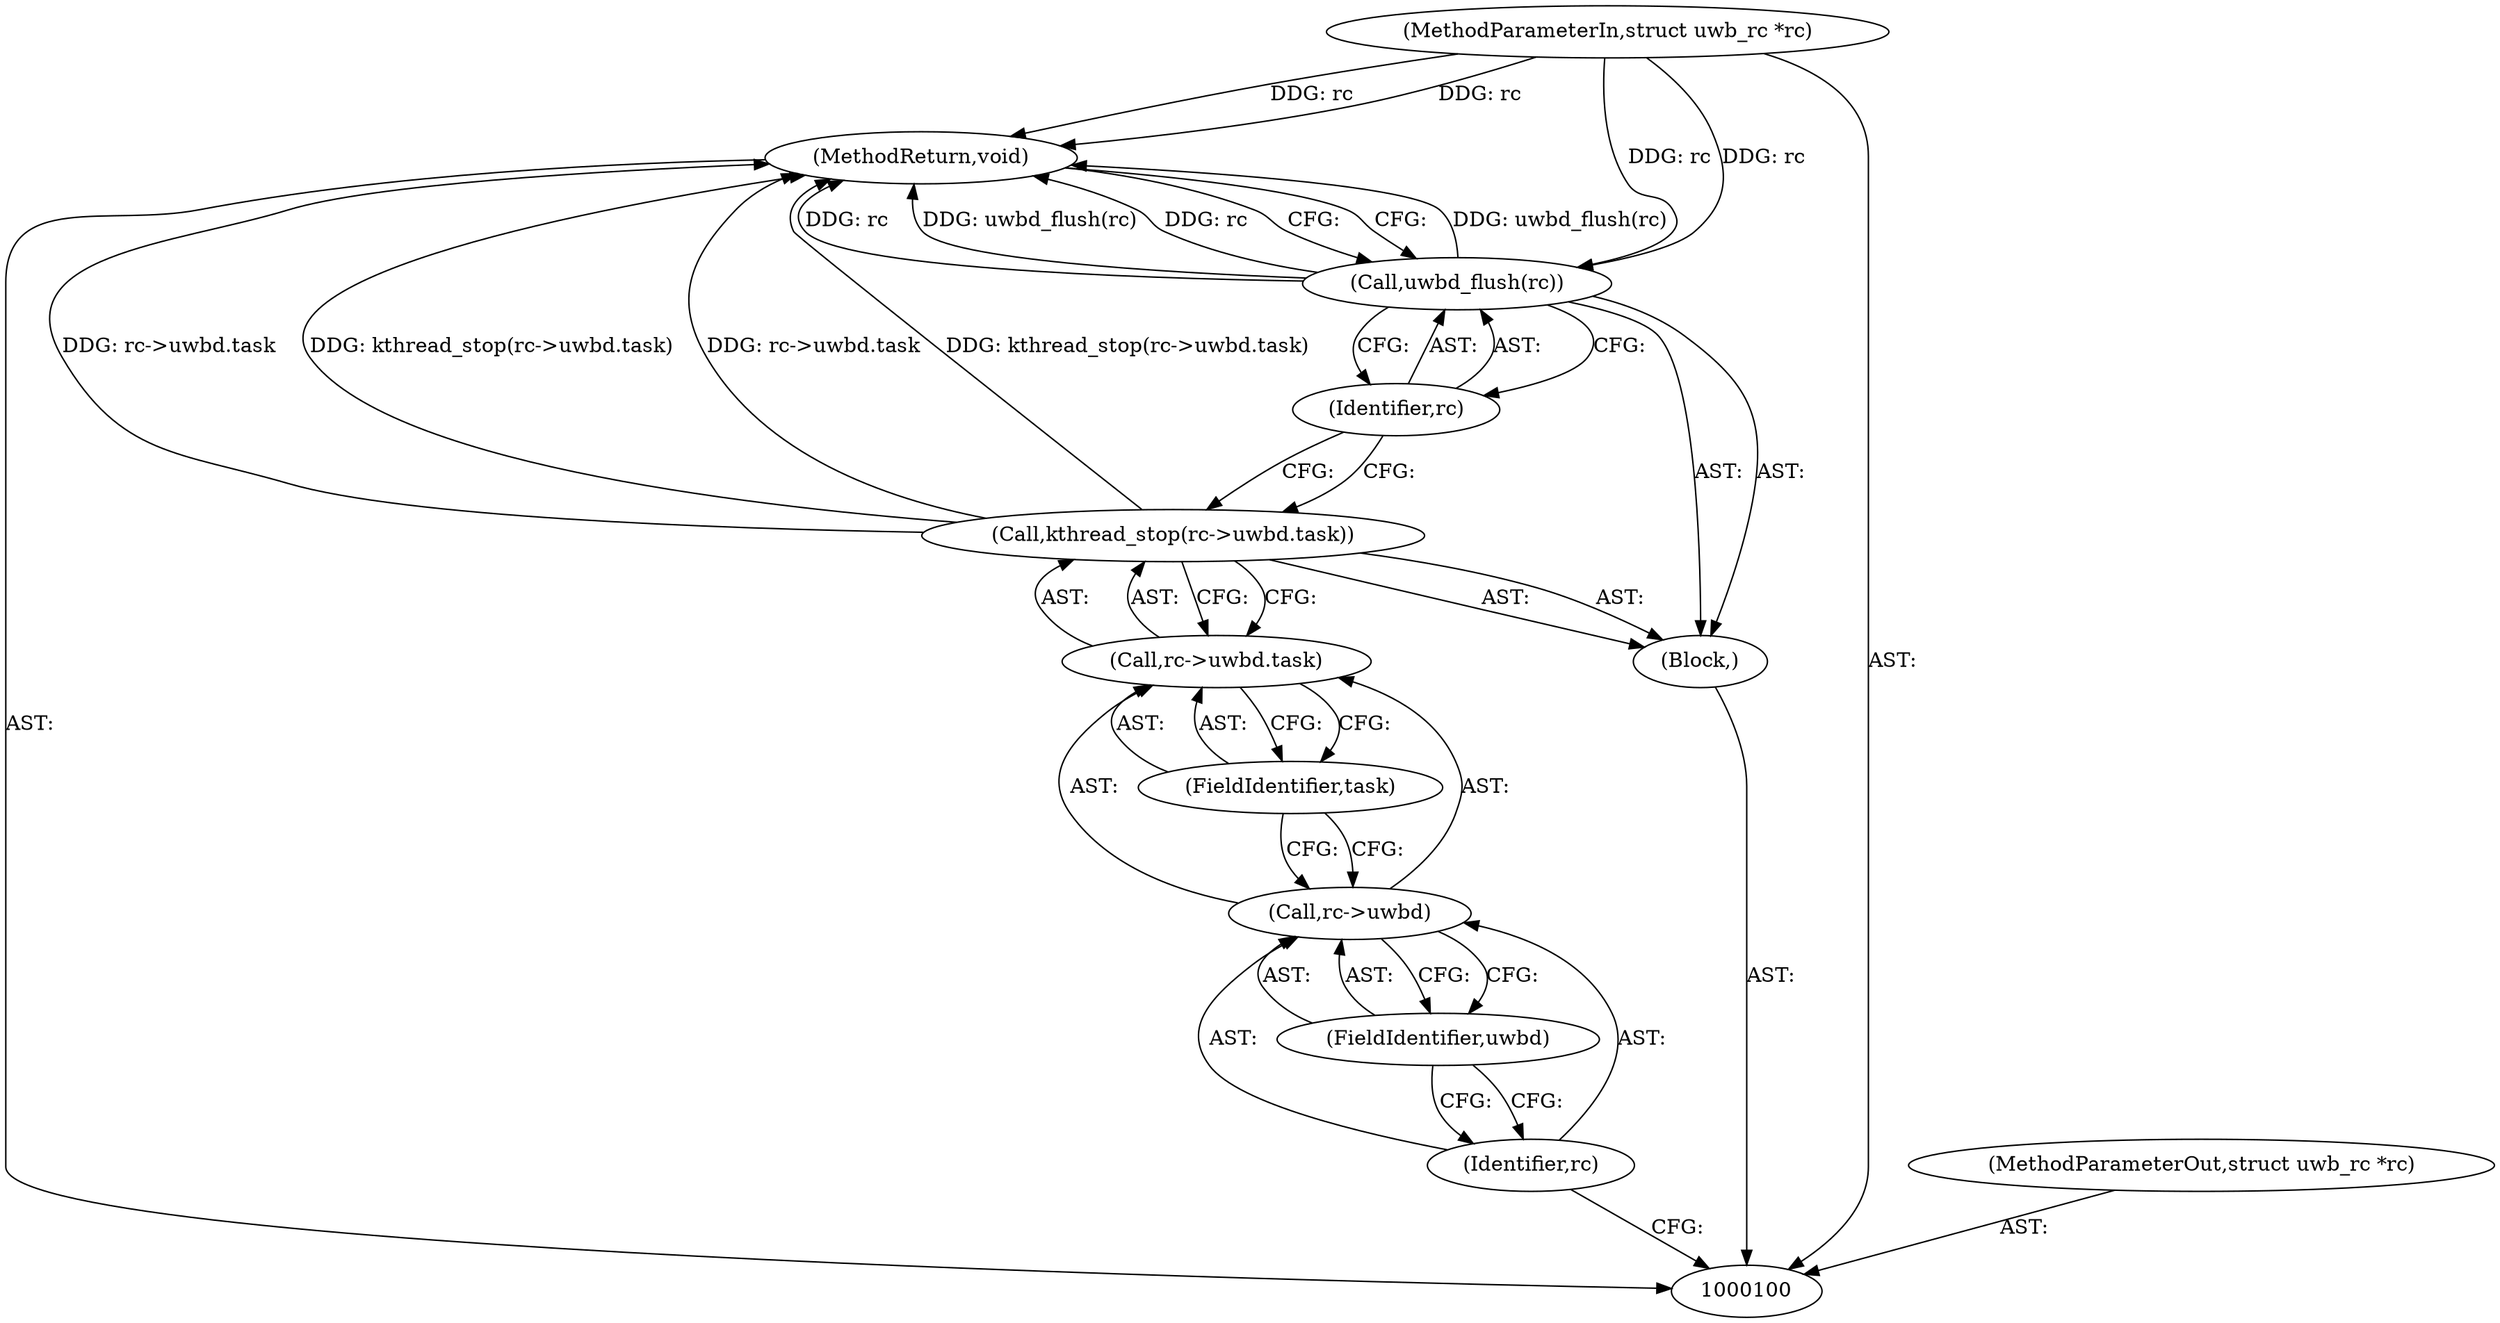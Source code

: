 digraph "1_linux_bbf26183b7a6236ba602f4d6a2f7cade35bba043_0" {
"1000111" [label="(MethodReturn,void)"];
"1000101" [label="(MethodParameterIn,struct uwb_rc *rc)"];
"1000133" [label="(MethodParameterOut,struct uwb_rc *rc)"];
"1000102" [label="(Block,)"];
"1000103" [label="(Call,kthread_stop(rc->uwbd.task))"];
"1000104" [label="(Call,rc->uwbd.task)"];
"1000105" [label="(Call,rc->uwbd)"];
"1000106" [label="(Identifier,rc)"];
"1000107" [label="(FieldIdentifier,uwbd)"];
"1000108" [label="(FieldIdentifier,task)"];
"1000110" [label="(Identifier,rc)"];
"1000109" [label="(Call,uwbd_flush(rc))"];
"1000111" -> "1000100"  [label="AST: "];
"1000111" -> "1000109"  [label="CFG: "];
"1000103" -> "1000111"  [label="DDG: rc->uwbd.task"];
"1000103" -> "1000111"  [label="DDG: kthread_stop(rc->uwbd.task)"];
"1000109" -> "1000111"  [label="DDG: uwbd_flush(rc)"];
"1000109" -> "1000111"  [label="DDG: rc"];
"1000101" -> "1000111"  [label="DDG: rc"];
"1000101" -> "1000100"  [label="AST: "];
"1000101" -> "1000111"  [label="DDG: rc"];
"1000101" -> "1000109"  [label="DDG: rc"];
"1000133" -> "1000100"  [label="AST: "];
"1000102" -> "1000100"  [label="AST: "];
"1000103" -> "1000102"  [label="AST: "];
"1000109" -> "1000102"  [label="AST: "];
"1000103" -> "1000102"  [label="AST: "];
"1000103" -> "1000104"  [label="CFG: "];
"1000104" -> "1000103"  [label="AST: "];
"1000110" -> "1000103"  [label="CFG: "];
"1000103" -> "1000111"  [label="DDG: rc->uwbd.task"];
"1000103" -> "1000111"  [label="DDG: kthread_stop(rc->uwbd.task)"];
"1000104" -> "1000103"  [label="AST: "];
"1000104" -> "1000108"  [label="CFG: "];
"1000105" -> "1000104"  [label="AST: "];
"1000108" -> "1000104"  [label="AST: "];
"1000103" -> "1000104"  [label="CFG: "];
"1000105" -> "1000104"  [label="AST: "];
"1000105" -> "1000107"  [label="CFG: "];
"1000106" -> "1000105"  [label="AST: "];
"1000107" -> "1000105"  [label="AST: "];
"1000108" -> "1000105"  [label="CFG: "];
"1000106" -> "1000105"  [label="AST: "];
"1000106" -> "1000100"  [label="CFG: "];
"1000107" -> "1000106"  [label="CFG: "];
"1000107" -> "1000105"  [label="AST: "];
"1000107" -> "1000106"  [label="CFG: "];
"1000105" -> "1000107"  [label="CFG: "];
"1000108" -> "1000104"  [label="AST: "];
"1000108" -> "1000105"  [label="CFG: "];
"1000104" -> "1000108"  [label="CFG: "];
"1000110" -> "1000109"  [label="AST: "];
"1000110" -> "1000103"  [label="CFG: "];
"1000109" -> "1000110"  [label="CFG: "];
"1000109" -> "1000102"  [label="AST: "];
"1000109" -> "1000110"  [label="CFG: "];
"1000110" -> "1000109"  [label="AST: "];
"1000111" -> "1000109"  [label="CFG: "];
"1000109" -> "1000111"  [label="DDG: uwbd_flush(rc)"];
"1000109" -> "1000111"  [label="DDG: rc"];
"1000101" -> "1000109"  [label="DDG: rc"];
}

